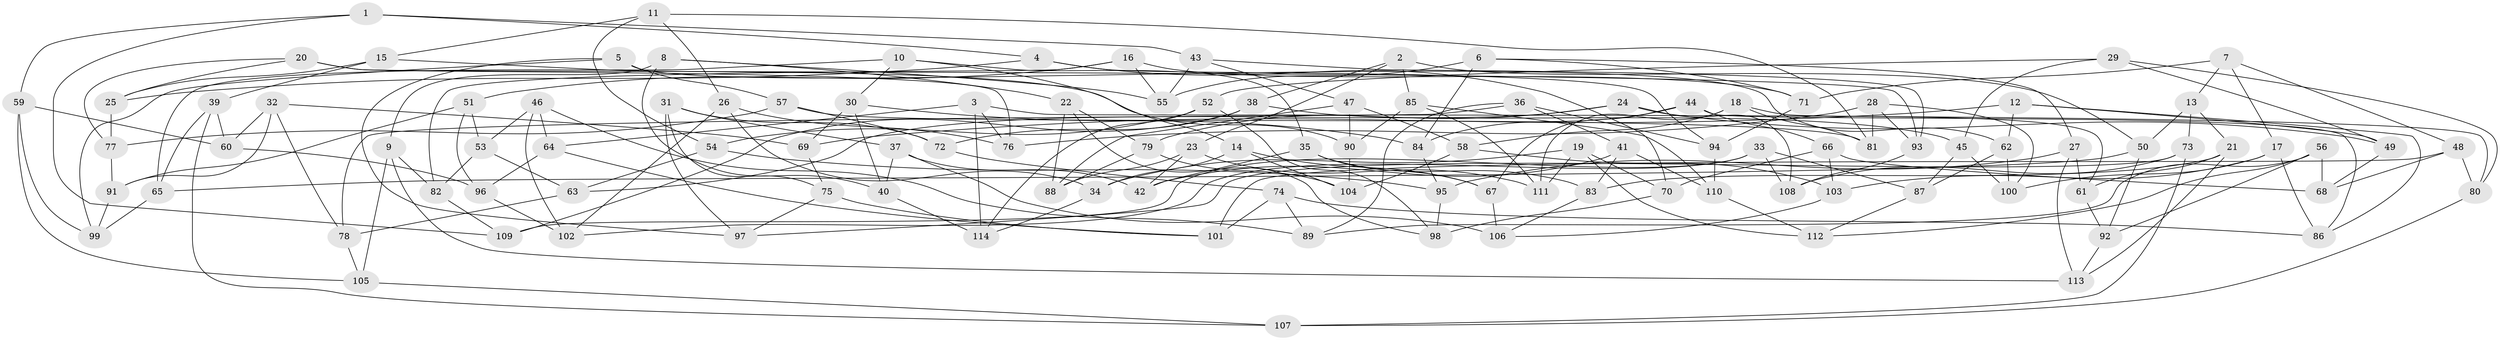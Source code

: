 // Generated by graph-tools (version 1.1) at 2025/59/03/09/25 04:59:03]
// undirected, 114 vertices, 228 edges
graph export_dot {
graph [start="1"]
  node [color=gray90,style=filled];
  1;
  2;
  3;
  4;
  5;
  6;
  7;
  8;
  9;
  10;
  11;
  12;
  13;
  14;
  15;
  16;
  17;
  18;
  19;
  20;
  21;
  22;
  23;
  24;
  25;
  26;
  27;
  28;
  29;
  30;
  31;
  32;
  33;
  34;
  35;
  36;
  37;
  38;
  39;
  40;
  41;
  42;
  43;
  44;
  45;
  46;
  47;
  48;
  49;
  50;
  51;
  52;
  53;
  54;
  55;
  56;
  57;
  58;
  59;
  60;
  61;
  62;
  63;
  64;
  65;
  66;
  67;
  68;
  69;
  70;
  71;
  72;
  73;
  74;
  75;
  76;
  77;
  78;
  79;
  80;
  81;
  82;
  83;
  84;
  85;
  86;
  87;
  88;
  89;
  90;
  91;
  92;
  93;
  94;
  95;
  96;
  97;
  98;
  99;
  100;
  101;
  102;
  103;
  104;
  105;
  106;
  107;
  108;
  109;
  110;
  111;
  112;
  113;
  114;
  1 -- 109;
  1 -- 4;
  1 -- 59;
  1 -- 43;
  2 -- 23;
  2 -- 85;
  2 -- 38;
  2 -- 50;
  3 -- 80;
  3 -- 64;
  3 -- 114;
  3 -- 76;
  4 -- 25;
  4 -- 70;
  4 -- 94;
  5 -- 62;
  5 -- 57;
  5 -- 99;
  5 -- 97;
  6 -- 71;
  6 -- 55;
  6 -- 84;
  6 -- 27;
  7 -- 71;
  7 -- 17;
  7 -- 13;
  7 -- 48;
  8 -- 40;
  8 -- 55;
  8 -- 22;
  8 -- 9;
  9 -- 82;
  9 -- 113;
  9 -- 105;
  10 -- 30;
  10 -- 14;
  10 -- 35;
  10 -- 65;
  11 -- 54;
  11 -- 26;
  11 -- 15;
  11 -- 81;
  12 -- 69;
  12 -- 86;
  12 -- 62;
  12 -- 49;
  13 -- 73;
  13 -- 50;
  13 -- 21;
  14 -- 104;
  14 -- 34;
  14 -- 67;
  15 -- 25;
  15 -- 39;
  15 -- 90;
  16 -- 71;
  16 -- 51;
  16 -- 55;
  16 -- 82;
  17 -- 100;
  17 -- 86;
  17 -- 103;
  18 -- 81;
  18 -- 58;
  18 -- 111;
  18 -- 61;
  19 -- 111;
  19 -- 70;
  19 -- 34;
  19 -- 112;
  20 -- 76;
  20 -- 25;
  20 -- 77;
  20 -- 93;
  21 -- 83;
  21 -- 61;
  21 -- 113;
  22 -- 88;
  22 -- 98;
  22 -- 79;
  23 -- 42;
  23 -- 111;
  23 -- 88;
  24 -- 108;
  24 -- 63;
  24 -- 49;
  24 -- 79;
  25 -- 77;
  26 -- 34;
  26 -- 102;
  26 -- 76;
  27 -- 61;
  27 -- 113;
  27 -- 95;
  28 -- 76;
  28 -- 81;
  28 -- 100;
  28 -- 93;
  29 -- 80;
  29 -- 45;
  29 -- 49;
  29 -- 52;
  30 -- 40;
  30 -- 69;
  30 -- 84;
  31 -- 37;
  31 -- 97;
  31 -- 75;
  31 -- 72;
  32 -- 91;
  32 -- 69;
  32 -- 78;
  32 -- 60;
  33 -- 102;
  33 -- 109;
  33 -- 87;
  33 -- 108;
  34 -- 114;
  35 -- 83;
  35 -- 42;
  35 -- 67;
  36 -- 41;
  36 -- 89;
  36 -- 94;
  36 -- 78;
  37 -- 42;
  37 -- 106;
  37 -- 40;
  38 -- 45;
  38 -- 109;
  38 -- 72;
  39 -- 65;
  39 -- 107;
  39 -- 60;
  40 -- 114;
  41 -- 42;
  41 -- 83;
  41 -- 110;
  43 -- 93;
  43 -- 47;
  43 -- 55;
  44 -- 66;
  44 -- 67;
  44 -- 86;
  44 -- 84;
  45 -- 87;
  45 -- 100;
  46 -- 64;
  46 -- 102;
  46 -- 53;
  46 -- 89;
  47 -- 58;
  47 -- 88;
  47 -- 90;
  48 -- 68;
  48 -- 80;
  48 -- 101;
  49 -- 68;
  50 -- 92;
  50 -- 65;
  51 -- 53;
  51 -- 91;
  51 -- 96;
  52 -- 54;
  52 -- 114;
  52 -- 98;
  53 -- 82;
  53 -- 63;
  54 -- 63;
  54 -- 95;
  56 -- 92;
  56 -- 89;
  56 -- 112;
  56 -- 68;
  57 -- 81;
  57 -- 72;
  57 -- 77;
  58 -- 104;
  58 -- 103;
  59 -- 99;
  59 -- 105;
  59 -- 60;
  60 -- 96;
  61 -- 92;
  62 -- 100;
  62 -- 87;
  63 -- 78;
  64 -- 96;
  64 -- 101;
  65 -- 99;
  66 -- 103;
  66 -- 68;
  66 -- 70;
  67 -- 106;
  69 -- 75;
  70 -- 98;
  71 -- 94;
  72 -- 74;
  73 -- 97;
  73 -- 108;
  73 -- 107;
  74 -- 101;
  74 -- 89;
  74 -- 86;
  75 -- 97;
  75 -- 101;
  77 -- 91;
  78 -- 105;
  79 -- 88;
  79 -- 104;
  80 -- 107;
  82 -- 109;
  83 -- 106;
  84 -- 95;
  85 -- 90;
  85 -- 110;
  85 -- 111;
  87 -- 112;
  90 -- 104;
  91 -- 99;
  92 -- 113;
  93 -- 108;
  94 -- 110;
  95 -- 98;
  96 -- 102;
  103 -- 106;
  105 -- 107;
  110 -- 112;
}
